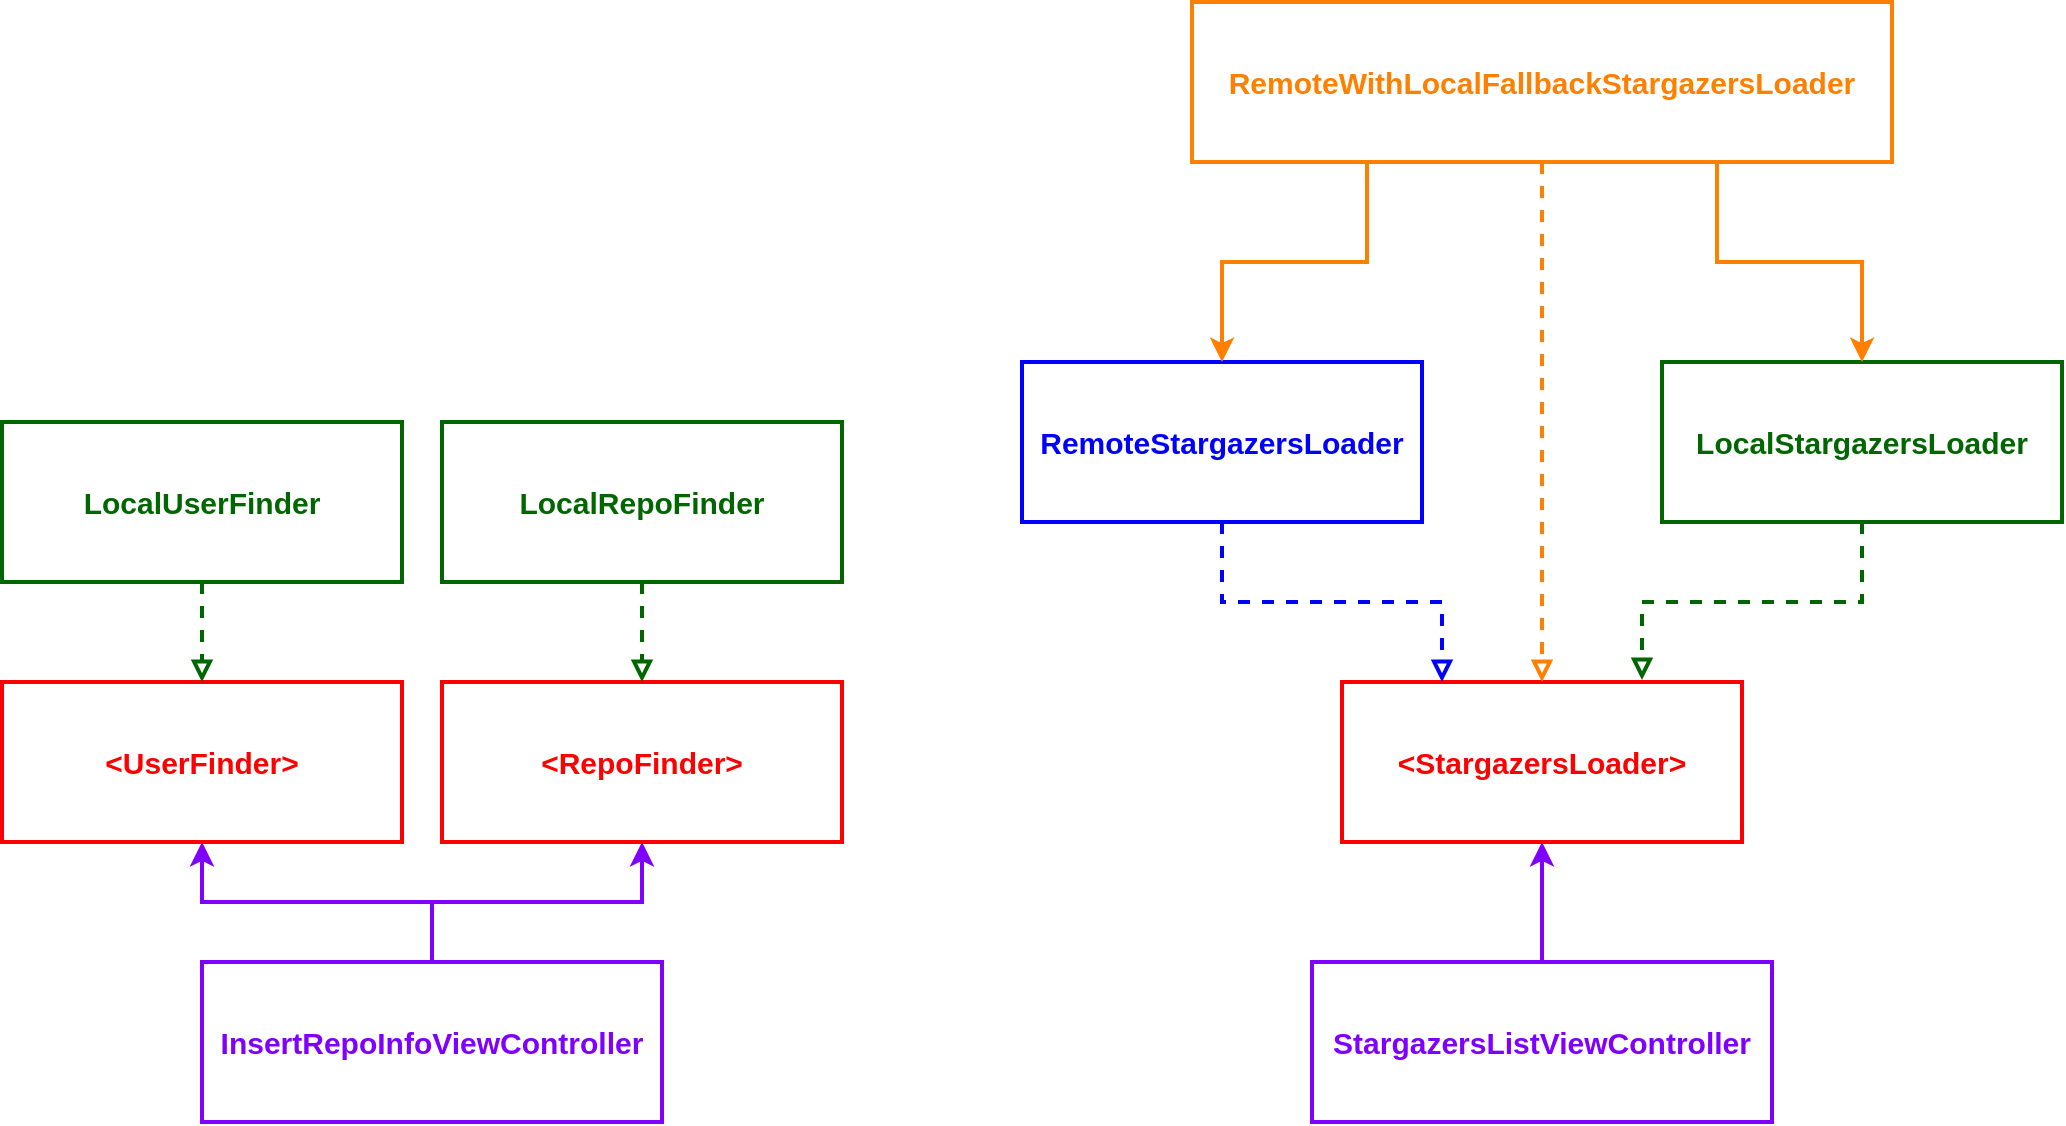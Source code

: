 <mxfile version="14.6.13" type="device"><diagram id="zfFk2GnqR2T1KwoDTGku" name="Page-1"><mxGraphModel dx="2898" dy="2145" grid="1" gridSize="10" guides="1" tooltips="1" connect="1" arrows="1" fold="1" page="0" pageScale="1" pageWidth="827" pageHeight="1169" math="0" shadow="0"><root><mxCell id="0"/><mxCell id="1" parent="0"/><mxCell id="_gjuGQUOKB3lQBDrmwEA-5" style="edgeStyle=orthogonalEdgeStyle;rounded=0;orthogonalLoop=1;jettySize=auto;html=1;entryX=0.5;entryY=1;entryDx=0;entryDy=0;fontSize=12;strokeColor=#7F00FF;strokeWidth=2;" parent="1" source="_gjuGQUOKB3lQBDrmwEA-1" target="_gjuGQUOKB3lQBDrmwEA-3" edge="1"><mxGeometry relative="1" as="geometry"/></mxCell><mxCell id="_gjuGQUOKB3lQBDrmwEA-1" value="StargazersListViewController" style="rounded=0;whiteSpace=wrap;html=1;strokeWidth=2;fontSize=15;fontStyle=1;strokeColor=#7F00FF;fontColor=#7F00FF;" parent="1" vertex="1"><mxGeometry x="-835" y="-500" width="230" height="80" as="geometry"/></mxCell><mxCell id="_gjuGQUOKB3lQBDrmwEA-3" value="&amp;lt;StargazersLoader&amp;gt;" style="rounded=0;whiteSpace=wrap;html=1;fontSize=15;strokeWidth=2;fontStyle=1;strokeColor=#FF0000;fontColor=#FF0000;" parent="1" vertex="1"><mxGeometry x="-820" y="-640" width="200" height="80" as="geometry"/></mxCell><mxCell id="_gjuGQUOKB3lQBDrmwEA-6" style="edgeStyle=orthogonalEdgeStyle;rounded=0;orthogonalLoop=1;jettySize=auto;html=1;entryX=0.25;entryY=0;entryDx=0;entryDy=0;fontSize=12;dashed=1;endArrow=block;endFill=0;strokeWidth=2;strokeColor=#0000FF;" parent="1" source="_gjuGQUOKB3lQBDrmwEA-4" target="_gjuGQUOKB3lQBDrmwEA-3" edge="1"><mxGeometry relative="1" as="geometry"><Array as="points"><mxPoint x="-880" y="-680"/><mxPoint x="-770" y="-680"/></Array></mxGeometry></mxCell><mxCell id="_gjuGQUOKB3lQBDrmwEA-4" value="RemoteStargazersLoader" style="rounded=0;whiteSpace=wrap;html=1;fontSize=15;strokeWidth=2;fontStyle=1;strokeColor=#0000FF;fontColor=#0000FF;" parent="1" vertex="1"><mxGeometry x="-980" y="-800" width="200" height="80" as="geometry"/></mxCell><mxCell id="YB5s-fQRYS7lWgdBJoCT-10" style="edgeStyle=orthogonalEdgeStyle;rounded=0;orthogonalLoop=1;jettySize=auto;html=1;exitX=0.5;exitY=0;exitDx=0;exitDy=0;entryX=0.5;entryY=1;entryDx=0;entryDy=0;fontSize=15;fontColor=#006600;endArrow=classic;endFill=1;strokeWidth=2;strokeColor=#7F00FF;" parent="1" source="_gjuGQUOKB3lQBDrmwEA-9" target="YB5s-fQRYS7lWgdBJoCT-8" edge="1"><mxGeometry relative="1" as="geometry"/></mxCell><mxCell id="YB5s-fQRYS7lWgdBJoCT-11" style="edgeStyle=orthogonalEdgeStyle;rounded=0;orthogonalLoop=1;jettySize=auto;html=1;exitX=0.5;exitY=0;exitDx=0;exitDy=0;entryX=0.5;entryY=1;entryDx=0;entryDy=0;fontSize=15;fontColor=#006600;endArrow=classic;endFill=1;strokeWidth=2;strokeColor=#7F00FF;" parent="1" source="_gjuGQUOKB3lQBDrmwEA-9" target="YB5s-fQRYS7lWgdBJoCT-9" edge="1"><mxGeometry relative="1" as="geometry"/></mxCell><mxCell id="_gjuGQUOKB3lQBDrmwEA-9" value="InsertRepoInfoViewController" style="rounded=0;whiteSpace=wrap;html=1;strokeWidth=2;fontSize=15;fontStyle=1;strokeColor=#7F00FF;fontColor=#7F00FF;" parent="1" vertex="1"><mxGeometry x="-1390" y="-500" width="230" height="80" as="geometry"/></mxCell><mxCell id="YB5s-fQRYS7lWgdBJoCT-3" style="edgeStyle=orthogonalEdgeStyle;rounded=0;orthogonalLoop=1;jettySize=auto;html=1;exitX=0.5;exitY=1;exitDx=0;exitDy=0;strokeWidth=2;dashed=1;endArrow=block;endFill=0;fontColor=#006600;strokeColor=#006600;" parent="1" source="YB5s-fQRYS7lWgdBJoCT-2" edge="1"><mxGeometry relative="1" as="geometry"><mxPoint x="-670" y="-641" as="targetPoint"/><Array as="points"><mxPoint x="-560" y="-680"/><mxPoint x="-670" y="-680"/></Array></mxGeometry></mxCell><mxCell id="YB5s-fQRYS7lWgdBJoCT-2" value="LocalStargazersLoader" style="rounded=0;whiteSpace=wrap;html=1;fontSize=15;strokeWidth=2;fontStyle=1;fontColor=#006600;strokeColor=#006600;" parent="1" vertex="1"><mxGeometry x="-660" y="-800" width="200" height="80" as="geometry"/></mxCell><mxCell id="YB5s-fQRYS7lWgdBJoCT-5" style="edgeStyle=orthogonalEdgeStyle;rounded=0;orthogonalLoop=1;jettySize=auto;html=1;exitX=0.5;exitY=1;exitDx=0;exitDy=0;entryX=0.5;entryY=0;entryDx=0;entryDy=0;dashed=1;fontColor=#CCCC00;endArrow=block;endFill=0;strokeWidth=2;strokeColor=#FF8000;" parent="1" source="YB5s-fQRYS7lWgdBJoCT-4" target="_gjuGQUOKB3lQBDrmwEA-3" edge="1"><mxGeometry relative="1" as="geometry"/></mxCell><mxCell id="YB5s-fQRYS7lWgdBJoCT-6" style="edgeStyle=orthogonalEdgeStyle;rounded=0;orthogonalLoop=1;jettySize=auto;html=1;exitX=0.25;exitY=1;exitDx=0;exitDy=0;fontSize=15;fontColor=#006600;endArrow=classic;endFill=1;strokeWidth=2;strokeColor=#FF8000;" parent="1" source="YB5s-fQRYS7lWgdBJoCT-4" target="_gjuGQUOKB3lQBDrmwEA-4" edge="1"><mxGeometry relative="1" as="geometry"/></mxCell><mxCell id="YB5s-fQRYS7lWgdBJoCT-7" style="edgeStyle=orthogonalEdgeStyle;rounded=0;orthogonalLoop=1;jettySize=auto;html=1;exitX=0.75;exitY=1;exitDx=0;exitDy=0;entryX=0.5;entryY=0;entryDx=0;entryDy=0;fontSize=15;fontColor=#006600;endArrow=classic;endFill=1;strokeWidth=2;strokeColor=#FF8000;" parent="1" source="YB5s-fQRYS7lWgdBJoCT-4" target="YB5s-fQRYS7lWgdBJoCT-2" edge="1"><mxGeometry relative="1" as="geometry"/></mxCell><mxCell id="YB5s-fQRYS7lWgdBJoCT-4" value="RemoteWithLocalFallbackStargazersLoader" style="rounded=0;whiteSpace=wrap;html=1;strokeWidth=2;fontStyle=1;fontSize=15;strokeColor=#FF8000;fontColor=#FF8000;" parent="1" vertex="1"><mxGeometry x="-895" y="-980" width="350" height="80" as="geometry"/></mxCell><mxCell id="YB5s-fQRYS7lWgdBJoCT-8" value="&amp;lt;UserFinder&amp;gt;" style="rounded=0;whiteSpace=wrap;html=1;fontSize=15;strokeWidth=2;fontStyle=1;strokeColor=#FF0000;fontColor=#FF0000;" parent="1" vertex="1"><mxGeometry x="-1490" y="-640" width="200" height="80" as="geometry"/></mxCell><mxCell id="YB5s-fQRYS7lWgdBJoCT-9" value="&amp;lt;RepoFinder&amp;gt;" style="rounded=0;whiteSpace=wrap;html=1;fontSize=15;strokeWidth=2;fontStyle=1;strokeColor=#FF0000;fontColor=#FF0000;" parent="1" vertex="1"><mxGeometry x="-1270" y="-640" width="200" height="80" as="geometry"/></mxCell><mxCell id="YB5s-fQRYS7lWgdBJoCT-15" style="edgeStyle=orthogonalEdgeStyle;rounded=0;orthogonalLoop=1;jettySize=auto;html=1;exitX=0.5;exitY=1;exitDx=0;exitDy=0;entryX=0.5;entryY=0;entryDx=0;entryDy=0;fontSize=15;endArrow=block;endFill=0;strokeWidth=2;dashed=1;fontColor=#006600;strokeColor=#006600;" parent="1" source="YB5s-fQRYS7lWgdBJoCT-12" target="YB5s-fQRYS7lWgdBJoCT-9" edge="1"><mxGeometry relative="1" as="geometry"/></mxCell><mxCell id="YB5s-fQRYS7lWgdBJoCT-12" value="LocalRepoFinder" style="rounded=0;whiteSpace=wrap;html=1;fontSize=15;strokeWidth=2;fontStyle=1;fontColor=#006600;strokeColor=#006600;" parent="1" vertex="1"><mxGeometry x="-1270" y="-770" width="200" height="80" as="geometry"/></mxCell><mxCell id="YB5s-fQRYS7lWgdBJoCT-17" style="edgeStyle=orthogonalEdgeStyle;rounded=0;orthogonalLoop=1;jettySize=auto;html=1;exitX=0.5;exitY=1;exitDx=0;exitDy=0;entryX=0.5;entryY=0;entryDx=0;entryDy=0;fontSize=15;endArrow=block;endFill=0;strokeWidth=2;dashed=1;fontColor=#006600;strokeColor=#006600;" parent="1" source="YB5s-fQRYS7lWgdBJoCT-16" target="YB5s-fQRYS7lWgdBJoCT-8" edge="1"><mxGeometry relative="1" as="geometry"/></mxCell><mxCell id="YB5s-fQRYS7lWgdBJoCT-16" value="LocalUserFinder" style="rounded=0;whiteSpace=wrap;html=1;fontSize=15;strokeWidth=2;fontStyle=1;fontColor=#006600;strokeColor=#006600;" parent="1" vertex="1"><mxGeometry x="-1490" y="-770" width="200" height="80" as="geometry"/></mxCell></root></mxGraphModel></diagram></mxfile>